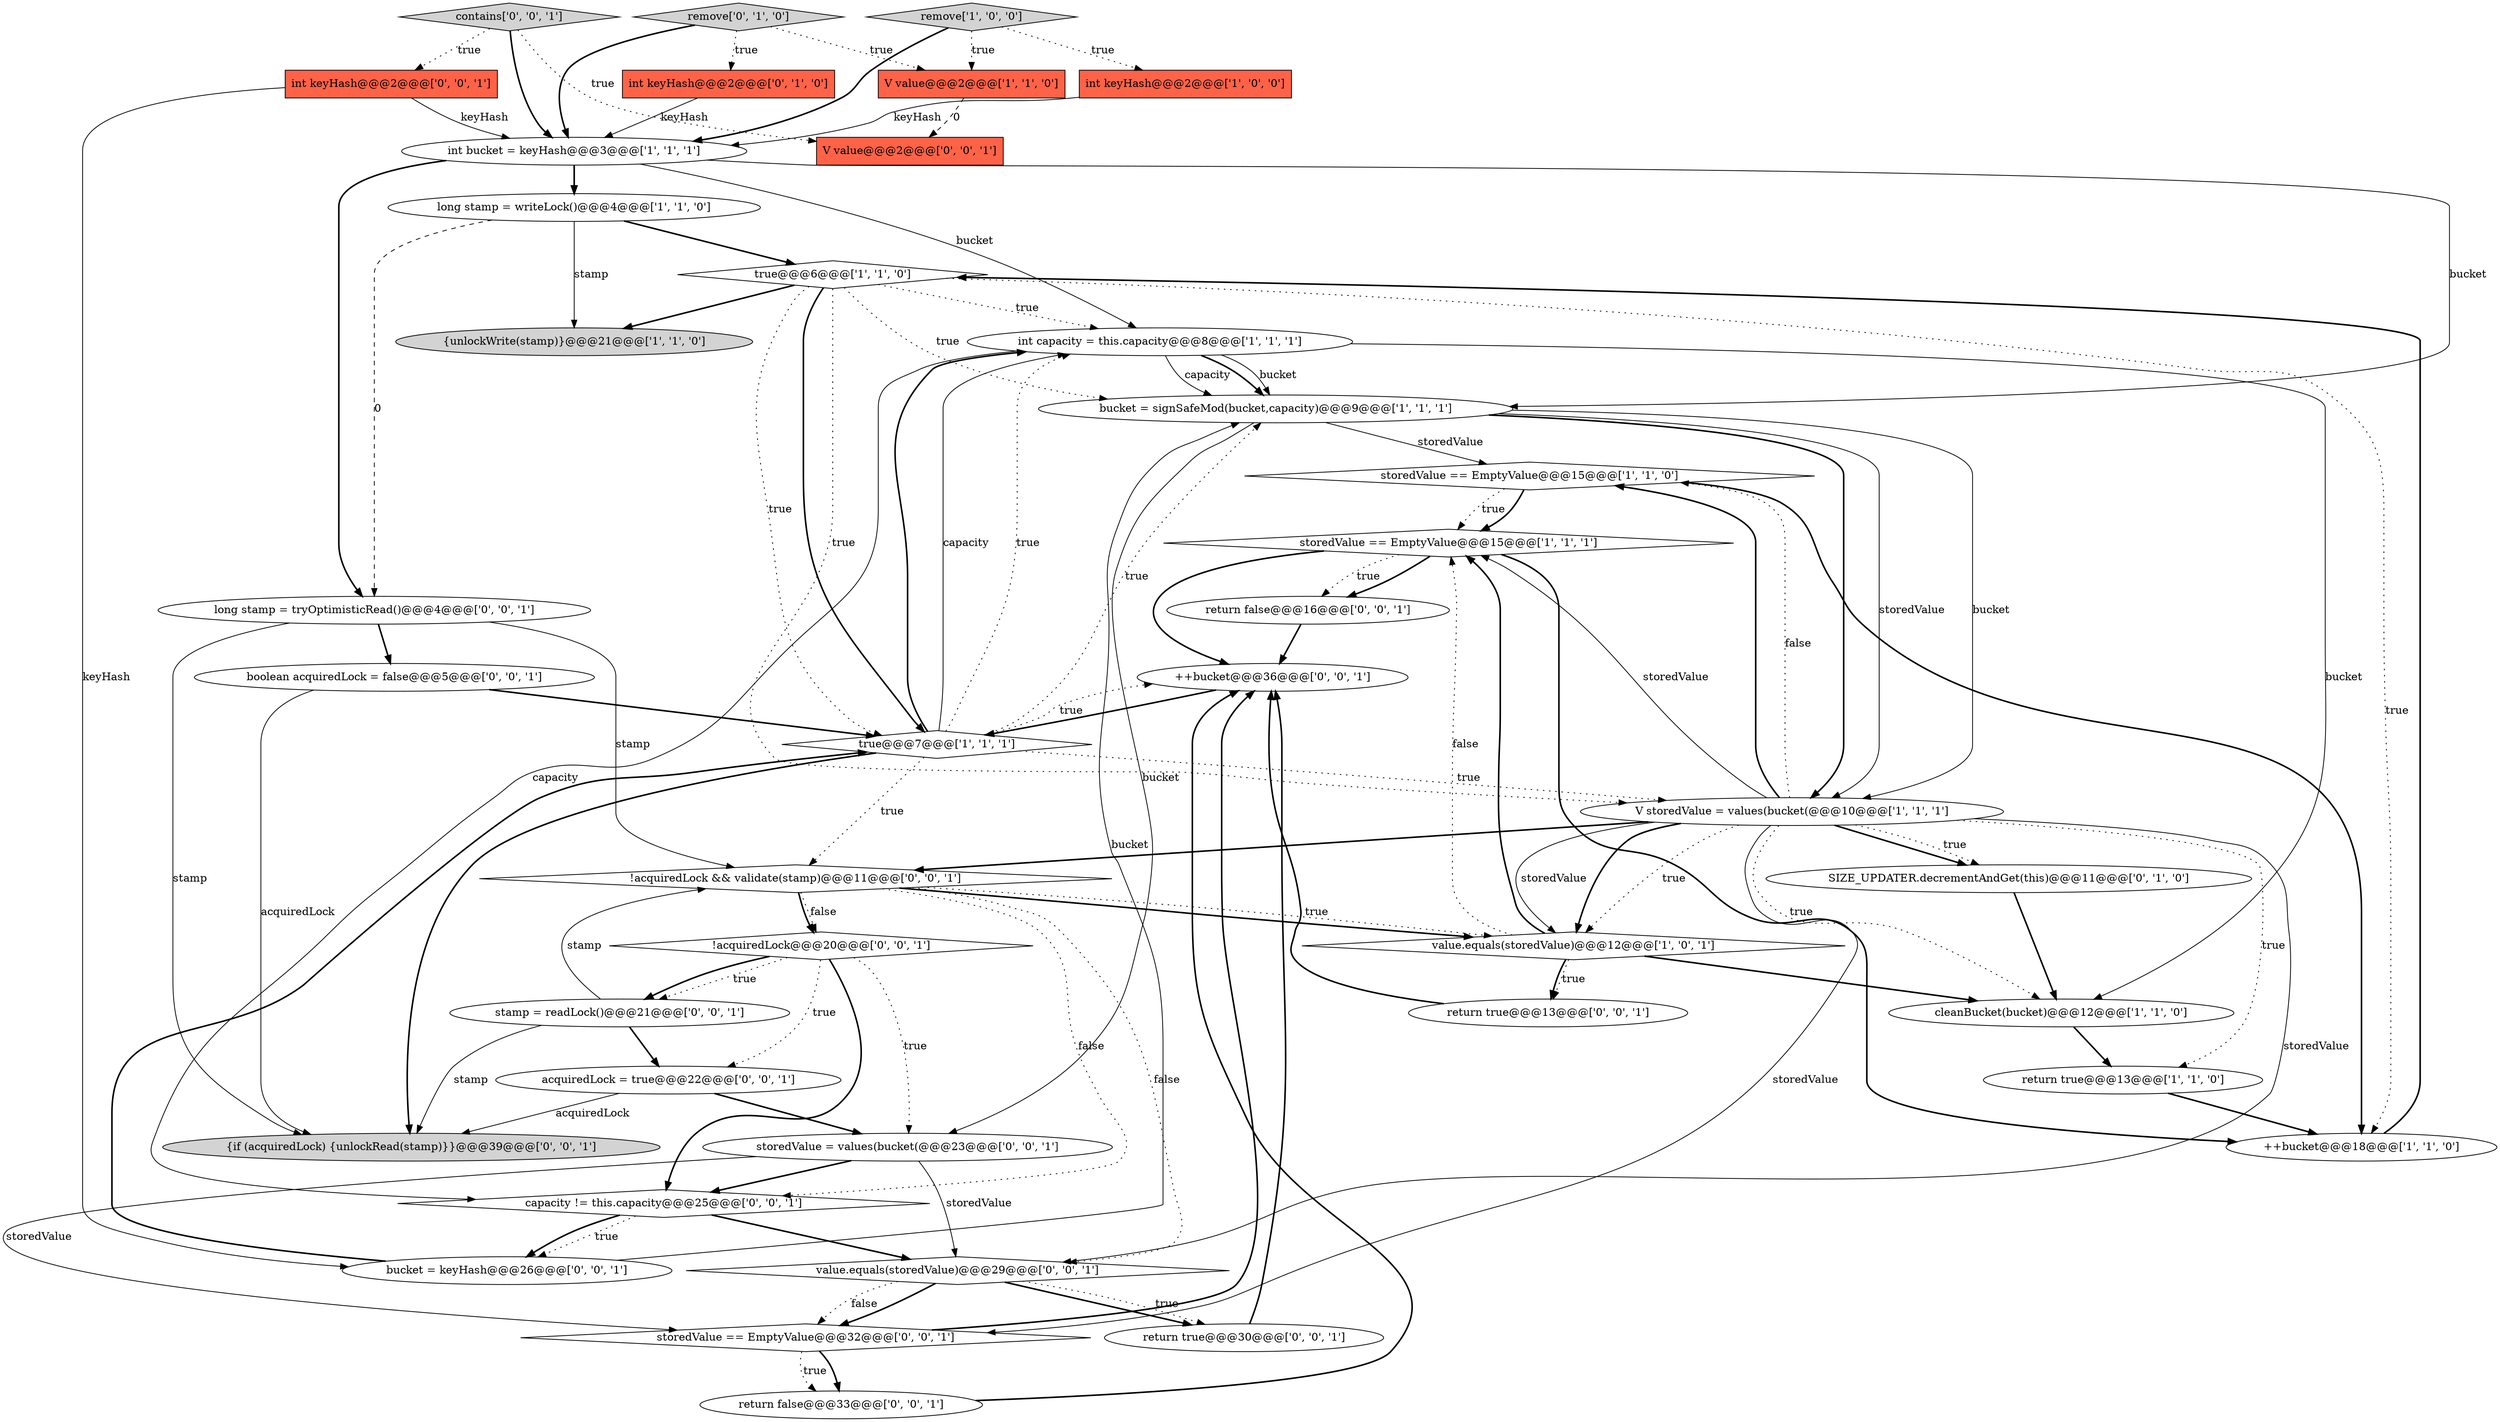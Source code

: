 digraph {
0 [style = filled, label = "long stamp = writeLock()@@@4@@@['1', '1', '0']", fillcolor = white, shape = ellipse image = "AAA0AAABBB1BBB"];
33 [style = filled, label = "contains['0', '0', '1']", fillcolor = lightgray, shape = diamond image = "AAA0AAABBB3BBB"];
15 [style = filled, label = "int bucket = keyHash@@@3@@@['1', '1', '1']", fillcolor = white, shape = ellipse image = "AAA0AAABBB1BBB"];
39 [style = filled, label = "boolean acquiredLock = false@@@5@@@['0', '0', '1']", fillcolor = white, shape = ellipse image = "AAA0AAABBB3BBB"];
29 [style = filled, label = "stamp = readLock()@@@21@@@['0', '0', '1']", fillcolor = white, shape = ellipse image = "AAA0AAABBB3BBB"];
10 [style = filled, label = "storedValue == EmptyValue@@@15@@@['1', '1', '0']", fillcolor = white, shape = diamond image = "AAA0AAABBB1BBB"];
6 [style = filled, label = "value.equals(storedValue)@@@12@@@['1', '0', '1']", fillcolor = white, shape = diamond image = "AAA0AAABBB1BBB"];
11 [style = filled, label = "int capacity = this.capacity@@@8@@@['1', '1', '1']", fillcolor = white, shape = ellipse image = "AAA0AAABBB1BBB"];
38 [style = filled, label = "bucket = keyHash@@@26@@@['0', '0', '1']", fillcolor = white, shape = ellipse image = "AAA0AAABBB3BBB"];
30 [style = filled, label = "!acquiredLock && validate(stamp)@@@11@@@['0', '0', '1']", fillcolor = white, shape = diamond image = "AAA0AAABBB3BBB"];
28 [style = filled, label = "return false@@@16@@@['0', '0', '1']", fillcolor = white, shape = ellipse image = "AAA0AAABBB3BBB"];
16 [style = filled, label = "{unlockWrite(stamp)}@@@21@@@['1', '1', '0']", fillcolor = lightgray, shape = ellipse image = "AAA0AAABBB1BBB"];
12 [style = filled, label = "storedValue == EmptyValue@@@15@@@['1', '1', '1']", fillcolor = white, shape = diamond image = "AAA0AAABBB1BBB"];
18 [style = filled, label = "int keyHash@@@2@@@['0', '1', '0']", fillcolor = tomato, shape = box image = "AAA0AAABBB2BBB"];
32 [style = filled, label = "storedValue == EmptyValue@@@32@@@['0', '0', '1']", fillcolor = white, shape = diamond image = "AAA0AAABBB3BBB"];
36 [style = filled, label = "!acquiredLock@@@20@@@['0', '0', '1']", fillcolor = white, shape = diamond image = "AAA0AAABBB3BBB"];
25 [style = filled, label = "{if (acquiredLock) {unlockRead(stamp)}}@@@39@@@['0', '0', '1']", fillcolor = lightgray, shape = ellipse image = "AAA0AAABBB3BBB"];
5 [style = filled, label = "bucket = signSafeMod(bucket,capacity)@@@9@@@['1', '1', '1']", fillcolor = white, shape = ellipse image = "AAA0AAABBB1BBB"];
31 [style = filled, label = "++bucket@@@36@@@['0', '0', '1']", fillcolor = white, shape = ellipse image = "AAA0AAABBB3BBB"];
8 [style = filled, label = "true@@@7@@@['1', '1', '1']", fillcolor = white, shape = diamond image = "AAA0AAABBB1BBB"];
13 [style = filled, label = "V storedValue = values(bucket(@@@10@@@['1', '1', '1']", fillcolor = white, shape = ellipse image = "AAA0AAABBB1BBB"];
23 [style = filled, label = "value.equals(storedValue)@@@29@@@['0', '0', '1']", fillcolor = white, shape = diamond image = "AAA0AAABBB3BBB"];
27 [style = filled, label = "storedValue = values(bucket(@@@23@@@['0', '0', '1']", fillcolor = white, shape = ellipse image = "AAA0AAABBB3BBB"];
2 [style = filled, label = "++bucket@@@18@@@['1', '1', '0']", fillcolor = white, shape = ellipse image = "AAA0AAABBB1BBB"];
21 [style = filled, label = "capacity != this.capacity@@@25@@@['0', '0', '1']", fillcolor = white, shape = diamond image = "AAA0AAABBB3BBB"];
22 [style = filled, label = "return true@@@30@@@['0', '0', '1']", fillcolor = white, shape = ellipse image = "AAA0AAABBB3BBB"];
34 [style = filled, label = "acquiredLock = true@@@22@@@['0', '0', '1']", fillcolor = white, shape = ellipse image = "AAA0AAABBB3BBB"];
35 [style = filled, label = "return true@@@13@@@['0', '0', '1']", fillcolor = white, shape = ellipse image = "AAA0AAABBB3BBB"];
7 [style = filled, label = "true@@@6@@@['1', '1', '0']", fillcolor = white, shape = diamond image = "AAA0AAABBB1BBB"];
9 [style = filled, label = "V value@@@2@@@['1', '1', '0']", fillcolor = tomato, shape = box image = "AAA0AAABBB1BBB"];
3 [style = filled, label = "cleanBucket(bucket)@@@12@@@['1', '1', '0']", fillcolor = white, shape = ellipse image = "AAA0AAABBB1BBB"];
26 [style = filled, label = "return false@@@33@@@['0', '0', '1']", fillcolor = white, shape = ellipse image = "AAA0AAABBB3BBB"];
17 [style = filled, label = "SIZE_UPDATER.decrementAndGet(this)@@@11@@@['0', '1', '0']", fillcolor = white, shape = ellipse image = "AAA0AAABBB2BBB"];
19 [style = filled, label = "remove['0', '1', '0']", fillcolor = lightgray, shape = diamond image = "AAA0AAABBB2BBB"];
20 [style = filled, label = "int keyHash@@@2@@@['0', '0', '1']", fillcolor = tomato, shape = box image = "AAA0AAABBB3BBB"];
14 [style = filled, label = "remove['1', '0', '0']", fillcolor = lightgray, shape = diamond image = "AAA0AAABBB1BBB"];
1 [style = filled, label = "return true@@@13@@@['1', '1', '0']", fillcolor = white, shape = ellipse image = "AAA0AAABBB1BBB"];
4 [style = filled, label = "int keyHash@@@2@@@['1', '0', '0']", fillcolor = tomato, shape = box image = "AAA0AAABBB1BBB"];
37 [style = filled, label = "V value@@@2@@@['0', '0', '1']", fillcolor = tomato, shape = box image = "AAA0AAABBB3BBB"];
24 [style = filled, label = "long stamp = tryOptimisticRead()@@@4@@@['0', '0', '1']", fillcolor = white, shape = ellipse image = "AAA0AAABBB3BBB"];
23->22 [style = bold, label=""];
6->35 [style = dotted, label="true"];
14->4 [style = dotted, label="true"];
12->28 [style = bold, label=""];
23->32 [style = bold, label=""];
13->1 [style = dotted, label="true"];
11->5 [style = solid, label="capacity"];
36->29 [style = dotted, label="true"];
10->12 [style = dotted, label="true"];
38->8 [style = bold, label=""];
13->6 [style = bold, label=""];
17->3 [style = bold, label=""];
22->31 [style = bold, label=""];
5->13 [style = bold, label=""];
3->1 [style = bold, label=""];
36->21 [style = bold, label=""];
13->10 [style = dotted, label="false"];
23->22 [style = dotted, label="true"];
15->0 [style = bold, label=""];
29->30 [style = solid, label="stamp"];
8->25 [style = bold, label=""];
33->37 [style = dotted, label="true"];
6->12 [style = bold, label=""];
36->34 [style = dotted, label="true"];
8->5 [style = dotted, label="true"];
6->12 [style = dotted, label="false"];
13->10 [style = bold, label=""];
11->21 [style = solid, label="capacity"];
1->2 [style = bold, label=""];
27->21 [style = bold, label=""];
30->21 [style = dotted, label="false"];
33->20 [style = dotted, label="true"];
19->18 [style = dotted, label="true"];
8->13 [style = dotted, label="true"];
13->23 [style = solid, label="storedValue"];
8->11 [style = dotted, label="true"];
20->15 [style = solid, label="keyHash"];
15->11 [style = solid, label="bucket"];
0->7 [style = bold, label=""];
7->8 [style = dotted, label="true"];
13->12 [style = solid, label="storedValue"];
7->16 [style = bold, label=""];
5->27 [style = solid, label="bucket"];
38->5 [style = solid, label="bucket"];
7->13 [style = dotted, label="true"];
39->25 [style = solid, label="acquiredLock"];
12->31 [style = bold, label=""];
30->36 [style = dotted, label="false"];
7->5 [style = dotted, label="true"];
30->6 [style = bold, label=""];
27->32 [style = solid, label="storedValue"];
13->3 [style = dotted, label="true"];
24->25 [style = solid, label="stamp"];
5->10 [style = solid, label="storedValue"];
13->32 [style = solid, label="storedValue"];
30->36 [style = bold, label=""];
7->2 [style = dotted, label="true"];
21->38 [style = dotted, label="true"];
13->6 [style = dotted, label="true"];
7->8 [style = bold, label=""];
24->39 [style = bold, label=""];
24->30 [style = solid, label="stamp"];
35->31 [style = bold, label=""];
2->7 [style = bold, label=""];
9->37 [style = dashed, label="0"];
13->17 [style = bold, label=""];
12->2 [style = bold, label=""];
8->31 [style = dotted, label="true"];
0->24 [style = dashed, label="0"];
11->3 [style = solid, label="bucket"];
13->6 [style = solid, label="storedValue"];
18->15 [style = solid, label="keyHash"];
15->24 [style = bold, label=""];
19->9 [style = dotted, label="true"];
13->17 [style = dotted, label="true"];
7->11 [style = dotted, label="true"];
5->13 [style = solid, label="storedValue"];
4->15 [style = solid, label="keyHash"];
32->26 [style = bold, label=""];
39->8 [style = bold, label=""];
33->15 [style = bold, label=""];
30->6 [style = dotted, label="true"];
6->3 [style = bold, label=""];
21->38 [style = bold, label=""];
34->25 [style = solid, label="acquiredLock"];
20->38 [style = solid, label="keyHash"];
29->25 [style = solid, label="stamp"];
14->15 [style = bold, label=""];
11->5 [style = bold, label=""];
11->5 [style = solid, label="bucket"];
14->9 [style = dotted, label="true"];
28->31 [style = bold, label=""];
10->2 [style = bold, label=""];
13->30 [style = bold, label=""];
36->27 [style = dotted, label="true"];
15->5 [style = solid, label="bucket"];
36->29 [style = bold, label=""];
8->30 [style = dotted, label="true"];
31->8 [style = bold, label=""];
26->31 [style = bold, label=""];
19->15 [style = bold, label=""];
32->26 [style = dotted, label="true"];
5->13 [style = solid, label="bucket"];
12->28 [style = dotted, label="true"];
27->23 [style = solid, label="storedValue"];
30->23 [style = dotted, label="false"];
10->12 [style = bold, label=""];
8->11 [style = bold, label=""];
29->34 [style = bold, label=""];
23->32 [style = dotted, label="false"];
32->31 [style = bold, label=""];
0->16 [style = solid, label="stamp"];
6->35 [style = bold, label=""];
21->23 [style = bold, label=""];
8->11 [style = solid, label="capacity"];
34->27 [style = bold, label=""];
}
